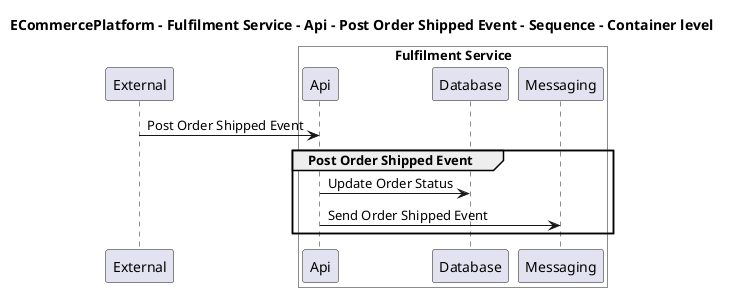 @startuml

title ECommercePlatform - Fulfilment Service - Api - Post Order Shipped Event - Sequence - Container level

participant "External" as C4InterFlow.SoftwareSystems.ExternalSystem

box "Fulfilment Service" #White
    participant "Api" as ECommercePlatform.SoftwareSystems.FulfilmentService.Containers.Api
    participant "Database" as ECommercePlatform.SoftwareSystems.FulfilmentService.Containers.Database
    participant "Messaging" as ECommercePlatform.SoftwareSystems.FulfilmentService.Containers.Messaging
end box


C4InterFlow.SoftwareSystems.ExternalSystem -> ECommercePlatform.SoftwareSystems.FulfilmentService.Containers.Api : Post Order Shipped Event
group Post Order Shipped Event
ECommercePlatform.SoftwareSystems.FulfilmentService.Containers.Api -> ECommercePlatform.SoftwareSystems.FulfilmentService.Containers.Database : Update Order Status
ECommercePlatform.SoftwareSystems.FulfilmentService.Containers.Api -> ECommercePlatform.SoftwareSystems.FulfilmentService.Containers.Messaging : Send Order Shipped Event
end


@enduml
